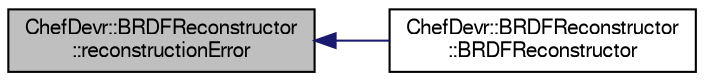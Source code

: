 digraph "ChefDevr::BRDFReconstructor::reconstructionError"
{
  edge [fontname="FreeSans",fontsize="10",labelfontname="FreeSans",labelfontsize="10"];
  node [fontname="FreeSans",fontsize="10",shape=record];
  rankdir="LR";
  Node1 [label="ChefDevr::BRDFReconstructor\l::reconstructionError",height=0.2,width=0.4,color="black", fillcolor="grey75", style="filled", fontcolor="black"];
  Node1 -> Node2 [dir="back",color="midnightblue",fontsize="10",style="solid",fontname="FreeSans"];
  Node2 [label="ChefDevr::BRDFReconstructor\l::BRDFReconstructor",height=0.2,width=0.4,color="black", fillcolor="white", style="filled",URL="$class_chef_devr_1_1_b_r_d_f_reconstructor.html#a1ed6791211bfae642004b3ec56fe5f3f",tooltip="Constructor of the class. "];
}
